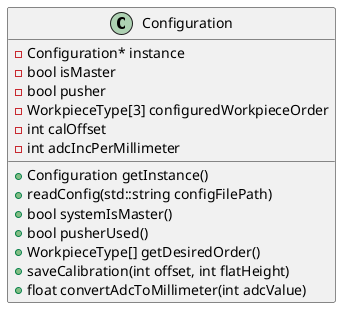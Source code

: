 @startuml

class Configuration {
  -Configuration* instance
  -bool isMaster
  -bool pusher
  -WorkpieceType[3] configuredWorkpieceOrder
  -int calOffset
  -int adcIncPerMillimeter
  +Configuration getInstance()
  +readConfig(std::string configFilePath)
  +bool systemIsMaster()
  +bool pusherUsed()
  +WorkpieceType[] getDesiredOrder()
  +saveCalibration(int offset, int flatHeight)
  +float convertAdcToMillimeter(int adcValue)
}

@enduml